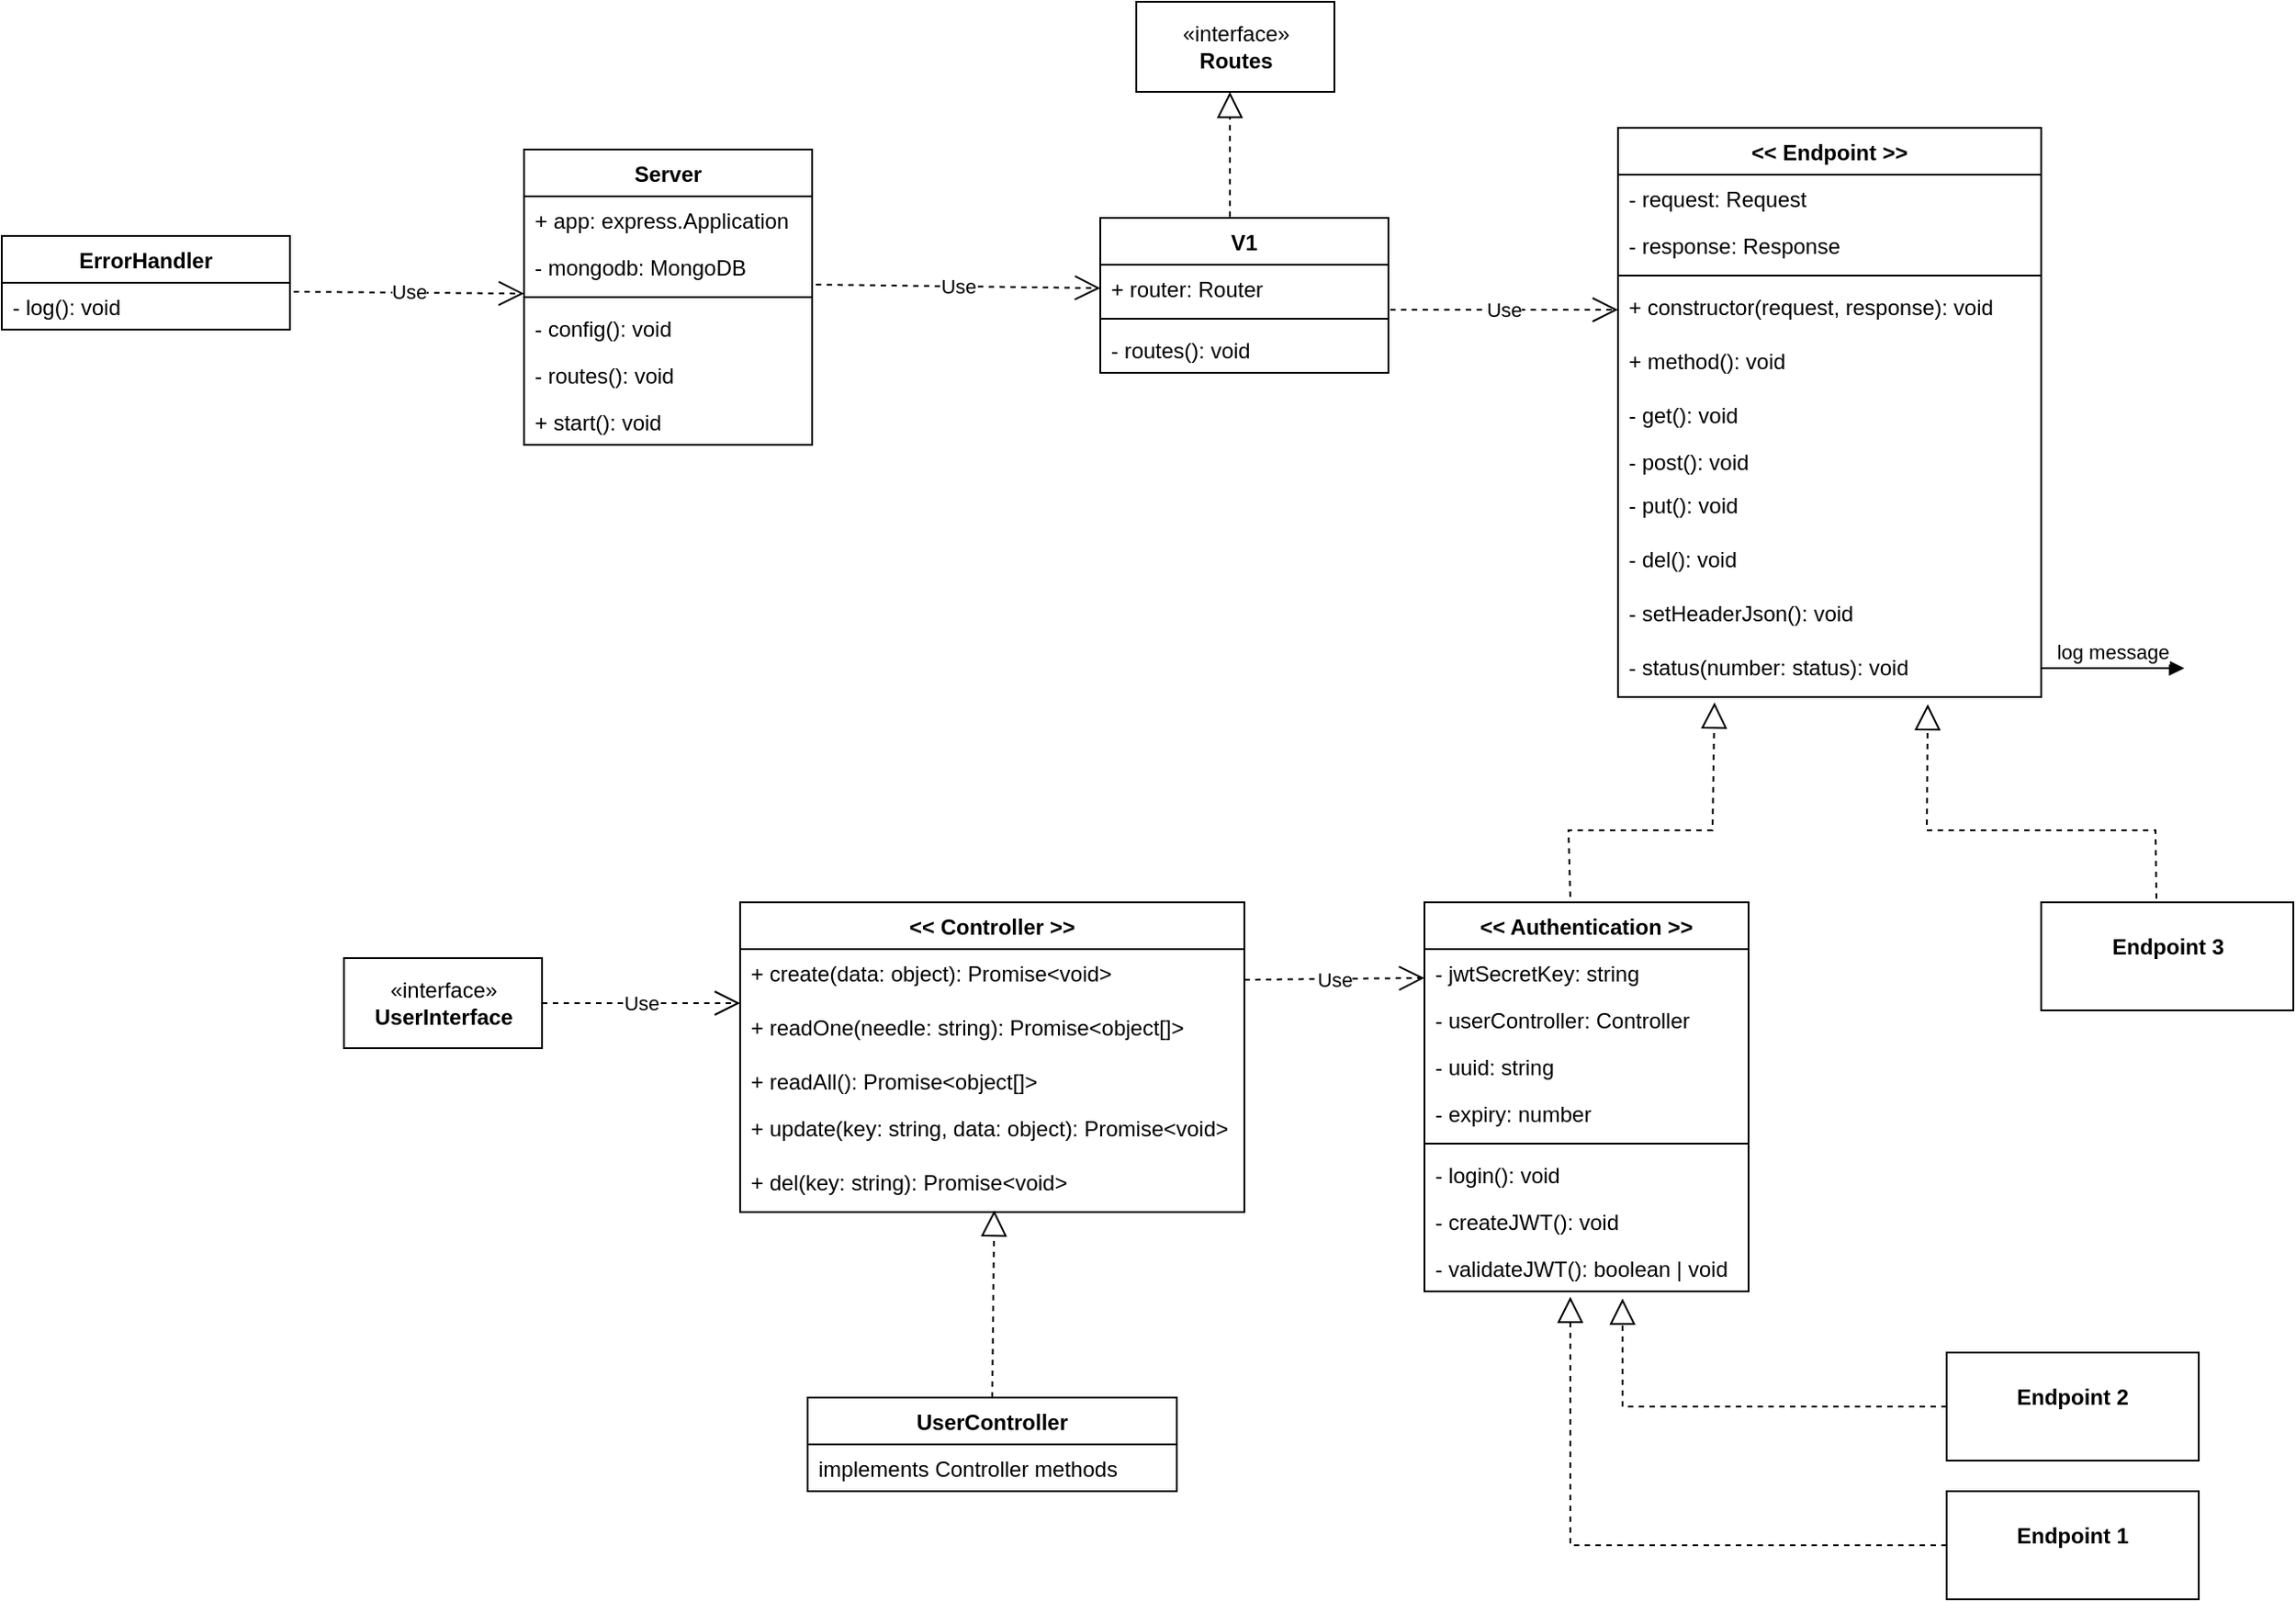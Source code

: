 <mxfile version="16.5.1" type="device"><diagram id="86f_3c6MxZlRqnTLeO38" name="Seite-1"><mxGraphModel dx="2355" dy="773" grid="1" gridSize="10" guides="1" tooltips="1" connect="1" arrows="1" fold="1" page="1" pageScale="1" pageWidth="1169" pageHeight="827" math="0" shadow="0"><root><mxCell id="0"/><mxCell id="1" parent="0"/><mxCell id="psq1hriSEzAuvO7Ljspc-1" value="&lt;&lt; Endpoint &gt;&gt;" style="swimlane;fontStyle=1;align=center;verticalAlign=top;childLayout=stackLayout;horizontal=1;startSize=26;horizontalStack=0;resizeParent=1;resizeParentMax=0;resizeLast=0;collapsible=1;marginBottom=0;" vertex="1" parent="1"><mxGeometry x="667.5" y="70" width="235" height="316" as="geometry"/></mxCell><mxCell id="psq1hriSEzAuvO7Ljspc-2" value="- request: Request" style="text;strokeColor=none;fillColor=none;align=left;verticalAlign=top;spacingLeft=4;spacingRight=4;overflow=hidden;rotatable=0;points=[[0,0.5],[1,0.5]];portConstraint=eastwest;" vertex="1" parent="psq1hriSEzAuvO7Ljspc-1"><mxGeometry y="26" width="235" height="26" as="geometry"/></mxCell><mxCell id="psq1hriSEzAuvO7Ljspc-12" value="- response: Response" style="text;strokeColor=none;fillColor=none;align=left;verticalAlign=top;spacingLeft=4;spacingRight=4;overflow=hidden;rotatable=0;points=[[0,0.5],[1,0.5]];portConstraint=eastwest;" vertex="1" parent="psq1hriSEzAuvO7Ljspc-1"><mxGeometry y="52" width="235" height="26" as="geometry"/></mxCell><mxCell id="psq1hriSEzAuvO7Ljspc-3" value="" style="line;strokeWidth=1;fillColor=none;align=left;verticalAlign=middle;spacingTop=-1;spacingLeft=3;spacingRight=3;rotatable=0;labelPosition=right;points=[];portConstraint=eastwest;" vertex="1" parent="psq1hriSEzAuvO7Ljspc-1"><mxGeometry y="78" width="235" height="8" as="geometry"/></mxCell><mxCell id="psq1hriSEzAuvO7Ljspc-15" value="+ constructor(request, response): void" style="text;strokeColor=none;fillColor=none;align=left;verticalAlign=top;spacingLeft=4;spacingRight=4;overflow=hidden;rotatable=0;points=[[0,0.5],[1,0.5]];portConstraint=eastwest;" vertex="1" parent="psq1hriSEzAuvO7Ljspc-1"><mxGeometry y="86" width="235" height="30" as="geometry"/></mxCell><mxCell id="psq1hriSEzAuvO7Ljspc-11" value="+ method(): void" style="text;strokeColor=none;fillColor=none;align=left;verticalAlign=top;spacingLeft=4;spacingRight=4;overflow=hidden;rotatable=0;points=[[0,0.5],[1,0.5]];portConstraint=eastwest;" vertex="1" parent="psq1hriSEzAuvO7Ljspc-1"><mxGeometry y="116" width="235" height="30" as="geometry"/></mxCell><mxCell id="psq1hriSEzAuvO7Ljspc-6" value="- get(): void" style="text;strokeColor=none;fillColor=none;align=left;verticalAlign=top;spacingLeft=4;spacingRight=4;overflow=hidden;rotatable=0;points=[[0,0.5],[1,0.5]];portConstraint=eastwest;" vertex="1" parent="psq1hriSEzAuvO7Ljspc-1"><mxGeometry y="146" width="235" height="26" as="geometry"/></mxCell><mxCell id="psq1hriSEzAuvO7Ljspc-4" value="- post(): void" style="text;strokeColor=none;fillColor=none;align=left;verticalAlign=top;spacingLeft=4;spacingRight=4;overflow=hidden;rotatable=0;points=[[0,0.5],[1,0.5]];portConstraint=eastwest;" vertex="1" parent="psq1hriSEzAuvO7Ljspc-1"><mxGeometry y="172" width="235" height="24" as="geometry"/></mxCell><mxCell id="psq1hriSEzAuvO7Ljspc-10" value="- put(): void" style="text;strokeColor=none;fillColor=none;align=left;verticalAlign=top;spacingLeft=4;spacingRight=4;overflow=hidden;rotatable=0;points=[[0,0.5],[1,0.5]];portConstraint=eastwest;" vertex="1" parent="psq1hriSEzAuvO7Ljspc-1"><mxGeometry y="196" width="235" height="30" as="geometry"/></mxCell><mxCell id="psq1hriSEzAuvO7Ljspc-9" value="- del(): void" style="text;strokeColor=none;fillColor=none;align=left;verticalAlign=top;spacingLeft=4;spacingRight=4;overflow=hidden;rotatable=0;points=[[0,0.5],[1,0.5]];portConstraint=eastwest;" vertex="1" parent="psq1hriSEzAuvO7Ljspc-1"><mxGeometry y="226" width="235" height="30" as="geometry"/></mxCell><mxCell id="psq1hriSEzAuvO7Ljspc-23" value="- setHeaderJson(): void" style="text;strokeColor=none;fillColor=none;align=left;verticalAlign=top;spacingLeft=4;spacingRight=4;overflow=hidden;rotatable=0;points=[[0,0.5],[1,0.5]];portConstraint=eastwest;" vertex="1" parent="psq1hriSEzAuvO7Ljspc-1"><mxGeometry y="256" width="235" height="30" as="geometry"/></mxCell><mxCell id="psq1hriSEzAuvO7Ljspc-13" value="- status(number: status): void" style="text;strokeColor=none;fillColor=none;align=left;verticalAlign=top;spacingLeft=4;spacingRight=4;overflow=hidden;rotatable=0;points=[[0,0.5],[1,0.5]];portConstraint=eastwest;" vertex="1" parent="psq1hriSEzAuvO7Ljspc-1"><mxGeometry y="286" width="235" height="30" as="geometry"/></mxCell><mxCell id="psq1hriSEzAuvO7Ljspc-14" value="log message" style="html=1;verticalAlign=bottom;endArrow=block;rounded=0;" edge="1" parent="1"><mxGeometry width="80" relative="1" as="geometry"><mxPoint x="902" y="370" as="sourcePoint"/><mxPoint x="982" y="370" as="targetPoint"/></mxGeometry></mxCell><mxCell id="psq1hriSEzAuvO7Ljspc-16" value="&lt;p style=&quot;margin: 0px ; margin-top: 4px ; text-align: center&quot;&gt;&lt;br&gt;&lt;b&gt;Endpoint 1&lt;/b&gt;&lt;/p&gt;" style="verticalAlign=top;align=left;overflow=fill;fontSize=12;fontFamily=Helvetica;html=1;" vertex="1" parent="1"><mxGeometry x="850" y="827" width="140" height="60" as="geometry"/></mxCell><mxCell id="psq1hriSEzAuvO7Ljspc-17" value="&lt;p style=&quot;margin: 0px ; margin-top: 4px ; text-align: center&quot;&gt;&lt;br&gt;&lt;b&gt;Endpoint 2&lt;/b&gt;&lt;/p&gt;" style="verticalAlign=top;align=left;overflow=fill;fontSize=12;fontFamily=Helvetica;html=1;" vertex="1" parent="1"><mxGeometry x="850" y="750" width="140" height="60" as="geometry"/></mxCell><mxCell id="psq1hriSEzAuvO7Ljspc-18" value="&lt;p style=&quot;margin: 0px ; margin-top: 4px ; text-align: center&quot;&gt;&lt;br&gt;&lt;b&gt;Endpoint 3&lt;/b&gt;&lt;/p&gt;" style="verticalAlign=top;align=left;overflow=fill;fontSize=12;fontFamily=Helvetica;html=1;" vertex="1" parent="1"><mxGeometry x="902.5" y="500" width="140" height="60" as="geometry"/></mxCell><mxCell id="psq1hriSEzAuvO7Ljspc-22" value="" style="endArrow=block;dashed=1;endFill=0;endSize=12;html=1;rounded=0;exitX=0.457;exitY=-0.033;exitDx=0;exitDy=0;exitPerimeter=0;entryX=0.732;entryY=1.133;entryDx=0;entryDy=0;entryPerimeter=0;" edge="1" parent="1" source="psq1hriSEzAuvO7Ljspc-18" target="psq1hriSEzAuvO7Ljspc-13"><mxGeometry width="160" relative="1" as="geometry"><mxPoint x="960" y="460" as="sourcePoint"/><mxPoint x="860" y="430" as="targetPoint"/><Array as="points"><mxPoint x="966" y="460"/><mxPoint x="839" y="460"/></Array></mxGeometry></mxCell><mxCell id="psq1hriSEzAuvO7Ljspc-24" value="&lt;&lt; Authentication &gt;&gt;" style="swimlane;fontStyle=1;align=center;verticalAlign=top;childLayout=stackLayout;horizontal=1;startSize=26;horizontalStack=0;resizeParent=1;resizeParentMax=0;resizeLast=0;collapsible=1;marginBottom=0;" vertex="1" parent="1"><mxGeometry x="560" y="500" width="180" height="216" as="geometry"/></mxCell><mxCell id="psq1hriSEzAuvO7Ljspc-48" value="- jwtSecretKey: string" style="text;strokeColor=none;fillColor=none;align=left;verticalAlign=top;spacingLeft=4;spacingRight=4;overflow=hidden;rotatable=0;points=[[0,0.5],[1,0.5]];portConstraint=eastwest;" vertex="1" parent="psq1hriSEzAuvO7Ljspc-24"><mxGeometry y="26" width="180" height="26" as="geometry"/></mxCell><mxCell id="psq1hriSEzAuvO7Ljspc-25" value="- userController: Controller" style="text;strokeColor=none;fillColor=none;align=left;verticalAlign=top;spacingLeft=4;spacingRight=4;overflow=hidden;rotatable=0;points=[[0,0.5],[1,0.5]];portConstraint=eastwest;" vertex="1" parent="psq1hriSEzAuvO7Ljspc-24"><mxGeometry y="52" width="180" height="26" as="geometry"/></mxCell><mxCell id="psq1hriSEzAuvO7Ljspc-87" value="- uuid: string" style="text;strokeColor=none;fillColor=none;align=left;verticalAlign=top;spacingLeft=4;spacingRight=4;overflow=hidden;rotatable=0;points=[[0,0.5],[1,0.5]];portConstraint=eastwest;" vertex="1" parent="psq1hriSEzAuvO7Ljspc-24"><mxGeometry y="78" width="180" height="26" as="geometry"/></mxCell><mxCell id="psq1hriSEzAuvO7Ljspc-88" value="- expiry: number" style="text;strokeColor=none;fillColor=none;align=left;verticalAlign=top;spacingLeft=4;spacingRight=4;overflow=hidden;rotatable=0;points=[[0,0.5],[1,0.5]];portConstraint=eastwest;" vertex="1" parent="psq1hriSEzAuvO7Ljspc-24"><mxGeometry y="104" width="180" height="26" as="geometry"/></mxCell><mxCell id="psq1hriSEzAuvO7Ljspc-26" value="" style="line;strokeWidth=1;fillColor=none;align=left;verticalAlign=middle;spacingTop=-1;spacingLeft=3;spacingRight=3;rotatable=0;labelPosition=right;points=[];portConstraint=eastwest;" vertex="1" parent="psq1hriSEzAuvO7Ljspc-24"><mxGeometry y="130" width="180" height="8" as="geometry"/></mxCell><mxCell id="psq1hriSEzAuvO7Ljspc-27" value="- login(): void" style="text;strokeColor=none;fillColor=none;align=left;verticalAlign=top;spacingLeft=4;spacingRight=4;overflow=hidden;rotatable=0;points=[[0,0.5],[1,0.5]];portConstraint=eastwest;" vertex="1" parent="psq1hriSEzAuvO7Ljspc-24"><mxGeometry y="138" width="180" height="26" as="geometry"/></mxCell><mxCell id="psq1hriSEzAuvO7Ljspc-46" value="- createJWT(): void" style="text;strokeColor=none;fillColor=none;align=left;verticalAlign=top;spacingLeft=4;spacingRight=4;overflow=hidden;rotatable=0;points=[[0,0.5],[1,0.5]];portConstraint=eastwest;" vertex="1" parent="psq1hriSEzAuvO7Ljspc-24"><mxGeometry y="164" width="180" height="26" as="geometry"/></mxCell><mxCell id="psq1hriSEzAuvO7Ljspc-47" value="- validateJWT(): boolean | void" style="text;strokeColor=none;fillColor=none;align=left;verticalAlign=top;spacingLeft=4;spacingRight=4;overflow=hidden;rotatable=0;points=[[0,0.5],[1,0.5]];portConstraint=eastwest;" vertex="1" parent="psq1hriSEzAuvO7Ljspc-24"><mxGeometry y="190" width="180" height="26" as="geometry"/></mxCell><mxCell id="psq1hriSEzAuvO7Ljspc-28" value="" style="endArrow=block;dashed=1;endFill=0;endSize=12;html=1;rounded=0;exitX=0.45;exitY=-0.014;exitDx=0;exitDy=0;entryX=0.228;entryY=1.1;entryDx=0;entryDy=0;entryPerimeter=0;exitPerimeter=0;" edge="1" parent="1" source="psq1hriSEzAuvO7Ljspc-24" target="psq1hriSEzAuvO7Ljspc-13"><mxGeometry width="160" relative="1" as="geometry"><mxPoint x="640" y="490" as="sourcePoint"/><mxPoint x="720" y="410" as="targetPoint"/><Array as="points"><mxPoint x="640" y="460"/><mxPoint x="720" y="460"/></Array></mxGeometry></mxCell><mxCell id="psq1hriSEzAuvO7Ljspc-30" value="" style="endArrow=block;dashed=1;endFill=0;endSize=12;html=1;rounded=0;exitX=0;exitY=0.5;exitDx=0;exitDy=0;entryX=0.45;entryY=1.115;entryDx=0;entryDy=0;entryPerimeter=0;" edge="1" parent="1" source="psq1hriSEzAuvO7Ljspc-16" target="psq1hriSEzAuvO7Ljspc-47"><mxGeometry width="160" relative="1" as="geometry"><mxPoint x="539.5" y="758.5" as="sourcePoint"/><mxPoint x="597.34" y="716.99" as="targetPoint"/><Array as="points"><mxPoint x="641" y="857"/></Array></mxGeometry></mxCell><mxCell id="psq1hriSEzAuvO7Ljspc-31" value="" style="endArrow=block;dashed=1;endFill=0;endSize=12;html=1;rounded=0;exitX=0;exitY=0.5;exitDx=0;exitDy=0;" edge="1" parent="1" source="psq1hriSEzAuvO7Ljspc-17"><mxGeometry width="160" relative="1" as="geometry"><mxPoint x="719.5" y="764" as="sourcePoint"/><mxPoint x="670" y="720" as="targetPoint"/><Array as="points"><mxPoint x="720" y="780"/><mxPoint x="670" y="780"/></Array></mxGeometry></mxCell><mxCell id="psq1hriSEzAuvO7Ljspc-51" value="UserController" style="swimlane;fontStyle=1;align=center;verticalAlign=top;childLayout=stackLayout;horizontal=1;startSize=26;horizontalStack=0;resizeParent=1;resizeParentMax=0;resizeLast=0;collapsible=1;marginBottom=0;" vertex="1" parent="1"><mxGeometry x="217.5" y="775" width="205" height="52" as="geometry"/></mxCell><mxCell id="psq1hriSEzAuvO7Ljspc-54" value="implements Controller methods" style="text;strokeColor=none;fillColor=none;align=left;verticalAlign=top;spacingLeft=4;spacingRight=4;overflow=hidden;rotatable=0;points=[[0,0.5],[1,0.5]];portConstraint=eastwest;" vertex="1" parent="psq1hriSEzAuvO7Ljspc-51"><mxGeometry y="26" width="205" height="26" as="geometry"/></mxCell><mxCell id="psq1hriSEzAuvO7Ljspc-55" value="&lt;&lt; Controller &gt;&gt;" style="swimlane;fontStyle=1;align=center;verticalAlign=top;childLayout=stackLayout;horizontal=1;startSize=26;horizontalStack=0;resizeParent=1;resizeParentMax=0;resizeLast=0;collapsible=1;marginBottom=0;" vertex="1" parent="1"><mxGeometry x="180" y="500" width="280" height="172" as="geometry"/></mxCell><mxCell id="psq1hriSEzAuvO7Ljspc-64" value="+ create(data: object): Promise&lt;void&gt;" style="text;strokeColor=none;fillColor=none;align=left;verticalAlign=top;spacingLeft=4;spacingRight=4;overflow=hidden;rotatable=0;points=[[0,0.5],[1,0.5]];portConstraint=eastwest;" vertex="1" parent="psq1hriSEzAuvO7Ljspc-55"><mxGeometry y="26" width="280" height="30" as="geometry"/></mxCell><mxCell id="psq1hriSEzAuvO7Ljspc-58" value="+ readOne(needle: string): Promise&lt;object[]&gt;" style="text;strokeColor=none;fillColor=none;align=left;verticalAlign=top;spacingLeft=4;spacingRight=4;overflow=hidden;rotatable=0;points=[[0,0.5],[1,0.5]];portConstraint=eastwest;" vertex="1" parent="psq1hriSEzAuvO7Ljspc-55"><mxGeometry y="56" width="280" height="30" as="geometry"/></mxCell><mxCell id="psq1hriSEzAuvO7Ljspc-66" value="+ readAll(): Promise&lt;object[]&gt;" style="text;strokeColor=none;fillColor=none;align=left;verticalAlign=top;spacingLeft=4;spacingRight=4;overflow=hidden;rotatable=0;points=[[0,0.5],[1,0.5]];portConstraint=eastwest;" vertex="1" parent="psq1hriSEzAuvO7Ljspc-55"><mxGeometry y="86" width="280" height="26" as="geometry"/></mxCell><mxCell id="psq1hriSEzAuvO7Ljspc-67" value="+ update(key: string, data: object): Promise&lt;void&gt;" style="text;strokeColor=none;fillColor=none;align=left;verticalAlign=top;spacingLeft=4;spacingRight=4;overflow=hidden;rotatable=0;points=[[0,0.5],[1,0.5]];portConstraint=eastwest;" vertex="1" parent="psq1hriSEzAuvO7Ljspc-55"><mxGeometry y="112" width="280" height="30" as="geometry"/></mxCell><mxCell id="psq1hriSEzAuvO7Ljspc-68" value="+ del(key: string): Promise&lt;void&gt;" style="text;strokeColor=none;fillColor=none;align=left;verticalAlign=top;spacingLeft=4;spacingRight=4;overflow=hidden;rotatable=0;points=[[0,0.5],[1,0.5]];portConstraint=eastwest;" vertex="1" parent="psq1hriSEzAuvO7Ljspc-55"><mxGeometry y="142" width="280" height="30" as="geometry"/></mxCell><mxCell id="psq1hriSEzAuvO7Ljspc-59" value="" style="endArrow=block;dashed=1;endFill=0;endSize=12;html=1;rounded=0;exitX=0.5;exitY=0;exitDx=0;exitDy=0;entryX=0.504;entryY=0.967;entryDx=0;entryDy=0;entryPerimeter=0;" edge="1" parent="1" source="psq1hriSEzAuvO7Ljspc-51" target="psq1hriSEzAuvO7Ljspc-68"><mxGeometry width="160" relative="1" as="geometry"><mxPoint x="259.5" y="765" as="sourcePoint"/><mxPoint x="315" y="707" as="targetPoint"/></mxGeometry></mxCell><mxCell id="psq1hriSEzAuvO7Ljspc-61" value="«interface»&lt;br&gt;&lt;b&gt;UserInterface&lt;/b&gt;" style="html=1;" vertex="1" parent="1"><mxGeometry x="-40" y="531" width="110" height="50" as="geometry"/></mxCell><mxCell id="psq1hriSEzAuvO7Ljspc-62" value="Use" style="endArrow=open;endSize=12;dashed=1;html=1;rounded=0;exitX=1;exitY=0.5;exitDx=0;exitDy=0;" edge="1" parent="1" source="psq1hriSEzAuvO7Ljspc-61"><mxGeometry width="160" relative="1" as="geometry"><mxPoint x="80" y="555.5" as="sourcePoint"/><mxPoint x="180" y="556" as="targetPoint"/></mxGeometry></mxCell><mxCell id="psq1hriSEzAuvO7Ljspc-63" value="Use" style="endArrow=open;endSize=12;dashed=1;html=1;rounded=0;exitX=1;exitY=0.25;exitDx=0;exitDy=0;" edge="1" parent="1" source="psq1hriSEzAuvO7Ljspc-55"><mxGeometry width="160" relative="1" as="geometry"><mxPoint x="440" y="540" as="sourcePoint"/><mxPoint x="560" y="542" as="targetPoint"/></mxGeometry></mxCell><mxCell id="psq1hriSEzAuvO7Ljspc-69" value="V1" style="swimlane;fontStyle=1;align=center;verticalAlign=top;childLayout=stackLayout;horizontal=1;startSize=26;horizontalStack=0;resizeParent=1;resizeParentMax=0;resizeLast=0;collapsible=1;marginBottom=0;" vertex="1" parent="1"><mxGeometry x="380" y="120" width="160" height="86" as="geometry"/></mxCell><mxCell id="psq1hriSEzAuvO7Ljspc-70" value="+ router: Router" style="text;strokeColor=none;fillColor=none;align=left;verticalAlign=top;spacingLeft=4;spacingRight=4;overflow=hidden;rotatable=0;points=[[0,0.5],[1,0.5]];portConstraint=eastwest;" vertex="1" parent="psq1hriSEzAuvO7Ljspc-69"><mxGeometry y="26" width="160" height="26" as="geometry"/></mxCell><mxCell id="psq1hriSEzAuvO7Ljspc-71" value="" style="line;strokeWidth=1;fillColor=none;align=left;verticalAlign=middle;spacingTop=-1;spacingLeft=3;spacingRight=3;rotatable=0;labelPosition=right;points=[];portConstraint=eastwest;" vertex="1" parent="psq1hriSEzAuvO7Ljspc-69"><mxGeometry y="52" width="160" height="8" as="geometry"/></mxCell><mxCell id="psq1hriSEzAuvO7Ljspc-72" value="- routes(): void" style="text;strokeColor=none;fillColor=none;align=left;verticalAlign=top;spacingLeft=4;spacingRight=4;overflow=hidden;rotatable=0;points=[[0,0.5],[1,0.5]];portConstraint=eastwest;" vertex="1" parent="psq1hriSEzAuvO7Ljspc-69"><mxGeometry y="60" width="160" height="26" as="geometry"/></mxCell><mxCell id="psq1hriSEzAuvO7Ljspc-73" value="«interface»&lt;br&gt;&lt;b&gt;Routes&lt;/b&gt;" style="html=1;" vertex="1" parent="1"><mxGeometry x="400" width="110" height="50" as="geometry"/></mxCell><mxCell id="psq1hriSEzAuvO7Ljspc-76" value="Use" style="endArrow=open;endSize=12;dashed=1;html=1;rounded=0;exitX=1.006;exitY=0.962;exitDx=0;exitDy=0;exitPerimeter=0;entryX=0;entryY=0.5;entryDx=0;entryDy=0;" edge="1" parent="1" source="psq1hriSEzAuvO7Ljspc-70" target="psq1hriSEzAuvO7Ljspc-15"><mxGeometry width="160" relative="1" as="geometry"><mxPoint x="547.5" y="170" as="sourcePoint"/><mxPoint x="660" y="170" as="targetPoint"/></mxGeometry></mxCell><mxCell id="psq1hriSEzAuvO7Ljspc-77" value="" style="endArrow=block;dashed=1;endFill=0;endSize=12;html=1;rounded=0;exitX=0.45;exitY=-0.007;exitDx=0;exitDy=0;exitPerimeter=0;" edge="1" parent="1" source="psq1hriSEzAuvO7Ljspc-69"><mxGeometry width="160" relative="1" as="geometry"><mxPoint x="454.5" y="110" as="sourcePoint"/><mxPoint x="452" y="50" as="targetPoint"/></mxGeometry></mxCell><mxCell id="psq1hriSEzAuvO7Ljspc-79" value="Server" style="swimlane;fontStyle=1;align=center;verticalAlign=top;childLayout=stackLayout;horizontal=1;startSize=26;horizontalStack=0;resizeParent=1;resizeParentMax=0;resizeLast=0;collapsible=1;marginBottom=0;" vertex="1" parent="1"><mxGeometry x="60" y="82" width="160" height="164" as="geometry"/></mxCell><mxCell id="psq1hriSEzAuvO7Ljspc-80" value="+ app: express.Application" style="text;strokeColor=none;fillColor=none;align=left;verticalAlign=top;spacingLeft=4;spacingRight=4;overflow=hidden;rotatable=0;points=[[0,0.5],[1,0.5]];portConstraint=eastwest;" vertex="1" parent="psq1hriSEzAuvO7Ljspc-79"><mxGeometry y="26" width="160" height="26" as="geometry"/></mxCell><mxCell id="psq1hriSEzAuvO7Ljspc-83" value="- mongodb: MongoDB" style="text;strokeColor=none;fillColor=none;align=left;verticalAlign=top;spacingLeft=4;spacingRight=4;overflow=hidden;rotatable=0;points=[[0,0.5],[1,0.5]];portConstraint=eastwest;" vertex="1" parent="psq1hriSEzAuvO7Ljspc-79"><mxGeometry y="52" width="160" height="26" as="geometry"/></mxCell><mxCell id="psq1hriSEzAuvO7Ljspc-81" value="" style="line;strokeWidth=1;fillColor=none;align=left;verticalAlign=middle;spacingTop=-1;spacingLeft=3;spacingRight=3;rotatable=0;labelPosition=right;points=[];portConstraint=eastwest;" vertex="1" parent="psq1hriSEzAuvO7Ljspc-79"><mxGeometry y="78" width="160" height="8" as="geometry"/></mxCell><mxCell id="psq1hriSEzAuvO7Ljspc-82" value="- config(): void" style="text;strokeColor=none;fillColor=none;align=left;verticalAlign=top;spacingLeft=4;spacingRight=4;overflow=hidden;rotatable=0;points=[[0,0.5],[1,0.5]];portConstraint=eastwest;" vertex="1" parent="psq1hriSEzAuvO7Ljspc-79"><mxGeometry y="86" width="160" height="26" as="geometry"/></mxCell><mxCell id="psq1hriSEzAuvO7Ljspc-84" value="- routes(): void" style="text;strokeColor=none;fillColor=none;align=left;verticalAlign=top;spacingLeft=4;spacingRight=4;overflow=hidden;rotatable=0;points=[[0,0.5],[1,0.5]];portConstraint=eastwest;" vertex="1" parent="psq1hriSEzAuvO7Ljspc-79"><mxGeometry y="112" width="160" height="26" as="geometry"/></mxCell><mxCell id="psq1hriSEzAuvO7Ljspc-85" value="+ start(): void" style="text;strokeColor=none;fillColor=none;align=left;verticalAlign=top;spacingLeft=4;spacingRight=4;overflow=hidden;rotatable=0;points=[[0,0.5],[1,0.5]];portConstraint=eastwest;" vertex="1" parent="psq1hriSEzAuvO7Ljspc-79"><mxGeometry y="138" width="160" height="26" as="geometry"/></mxCell><mxCell id="psq1hriSEzAuvO7Ljspc-86" value="Use" style="endArrow=open;endSize=12;dashed=1;html=1;rounded=0;entryX=0;entryY=0.5;entryDx=0;entryDy=0;exitX=1.013;exitY=0.885;exitDx=0;exitDy=0;exitPerimeter=0;" edge="1" parent="1" source="psq1hriSEzAuvO7Ljspc-83" target="psq1hriSEzAuvO7Ljspc-70"><mxGeometry width="160" relative="1" as="geometry"><mxPoint x="230" y="159" as="sourcePoint"/><mxPoint x="360" y="150" as="targetPoint"/></mxGeometry></mxCell><mxCell id="psq1hriSEzAuvO7Ljspc-95" value="ErrorHandler" style="swimlane;fontStyle=1;align=center;verticalAlign=top;childLayout=stackLayout;horizontal=1;startSize=26;horizontalStack=0;resizeParent=1;resizeParentMax=0;resizeLast=0;collapsible=1;marginBottom=0;" vertex="1" parent="1"><mxGeometry x="-230" y="130" width="160" height="52" as="geometry"/></mxCell><mxCell id="psq1hriSEzAuvO7Ljspc-98" value="- log(): void" style="text;strokeColor=none;fillColor=none;align=left;verticalAlign=top;spacingLeft=4;spacingRight=4;overflow=hidden;rotatable=0;points=[[0,0.5],[1,0.5]];portConstraint=eastwest;" vertex="1" parent="psq1hriSEzAuvO7Ljspc-95"><mxGeometry y="26" width="160" height="26" as="geometry"/></mxCell><mxCell id="psq1hriSEzAuvO7Ljspc-99" value="Use" style="endArrow=open;endSize=12;dashed=1;html=1;rounded=0;exitX=1.013;exitY=0.192;exitDx=0;exitDy=0;exitPerimeter=0;entryX=0;entryY=0.25;entryDx=0;entryDy=0;entryPerimeter=0;" edge="1" parent="1" source="psq1hriSEzAuvO7Ljspc-98" target="psq1hriSEzAuvO7Ljspc-81"><mxGeometry width="160" relative="1" as="geometry"><mxPoint x="-50" y="160" as="sourcePoint"/><mxPoint x="110" y="160" as="targetPoint"/></mxGeometry></mxCell></root></mxGraphModel></diagram></mxfile>